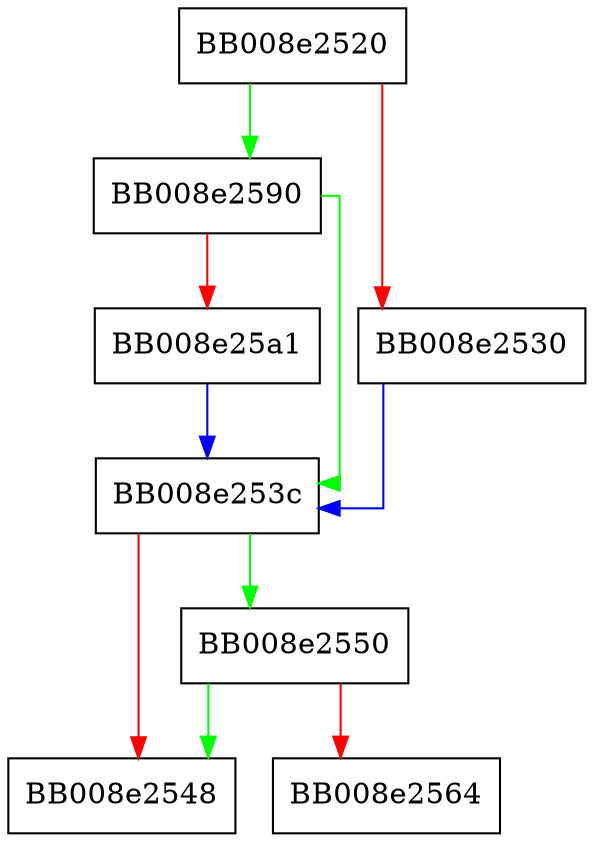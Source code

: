 digraph get_locked_global {
  node [shape="box"];
  graph [splines=ortho];
  BB008e2520 -> BB008e2590 [color="green"];
  BB008e2520 -> BB008e2530 [color="red"];
  BB008e2530 -> BB008e253c [color="blue"];
  BB008e253c -> BB008e2550 [color="green"];
  BB008e253c -> BB008e2548 [color="red"];
  BB008e2550 -> BB008e2548 [color="green"];
  BB008e2550 -> BB008e2564 [color="red"];
  BB008e2590 -> BB008e253c [color="green"];
  BB008e2590 -> BB008e25a1 [color="red"];
  BB008e25a1 -> BB008e253c [color="blue"];
}